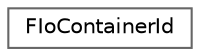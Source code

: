 digraph "Graphical Class Hierarchy"
{
 // INTERACTIVE_SVG=YES
 // LATEX_PDF_SIZE
  bgcolor="transparent";
  edge [fontname=Helvetica,fontsize=10,labelfontname=Helvetica,labelfontsize=10];
  node [fontname=Helvetica,fontsize=10,shape=box,height=0.2,width=0.4];
  rankdir="LR";
  Node0 [id="Node000000",label="FIoContainerId",height=0.2,width=0.4,color="grey40", fillcolor="white", style="filled",URL="$d7/d85/classFIoContainerId.html",tooltip="Container ID."];
}
